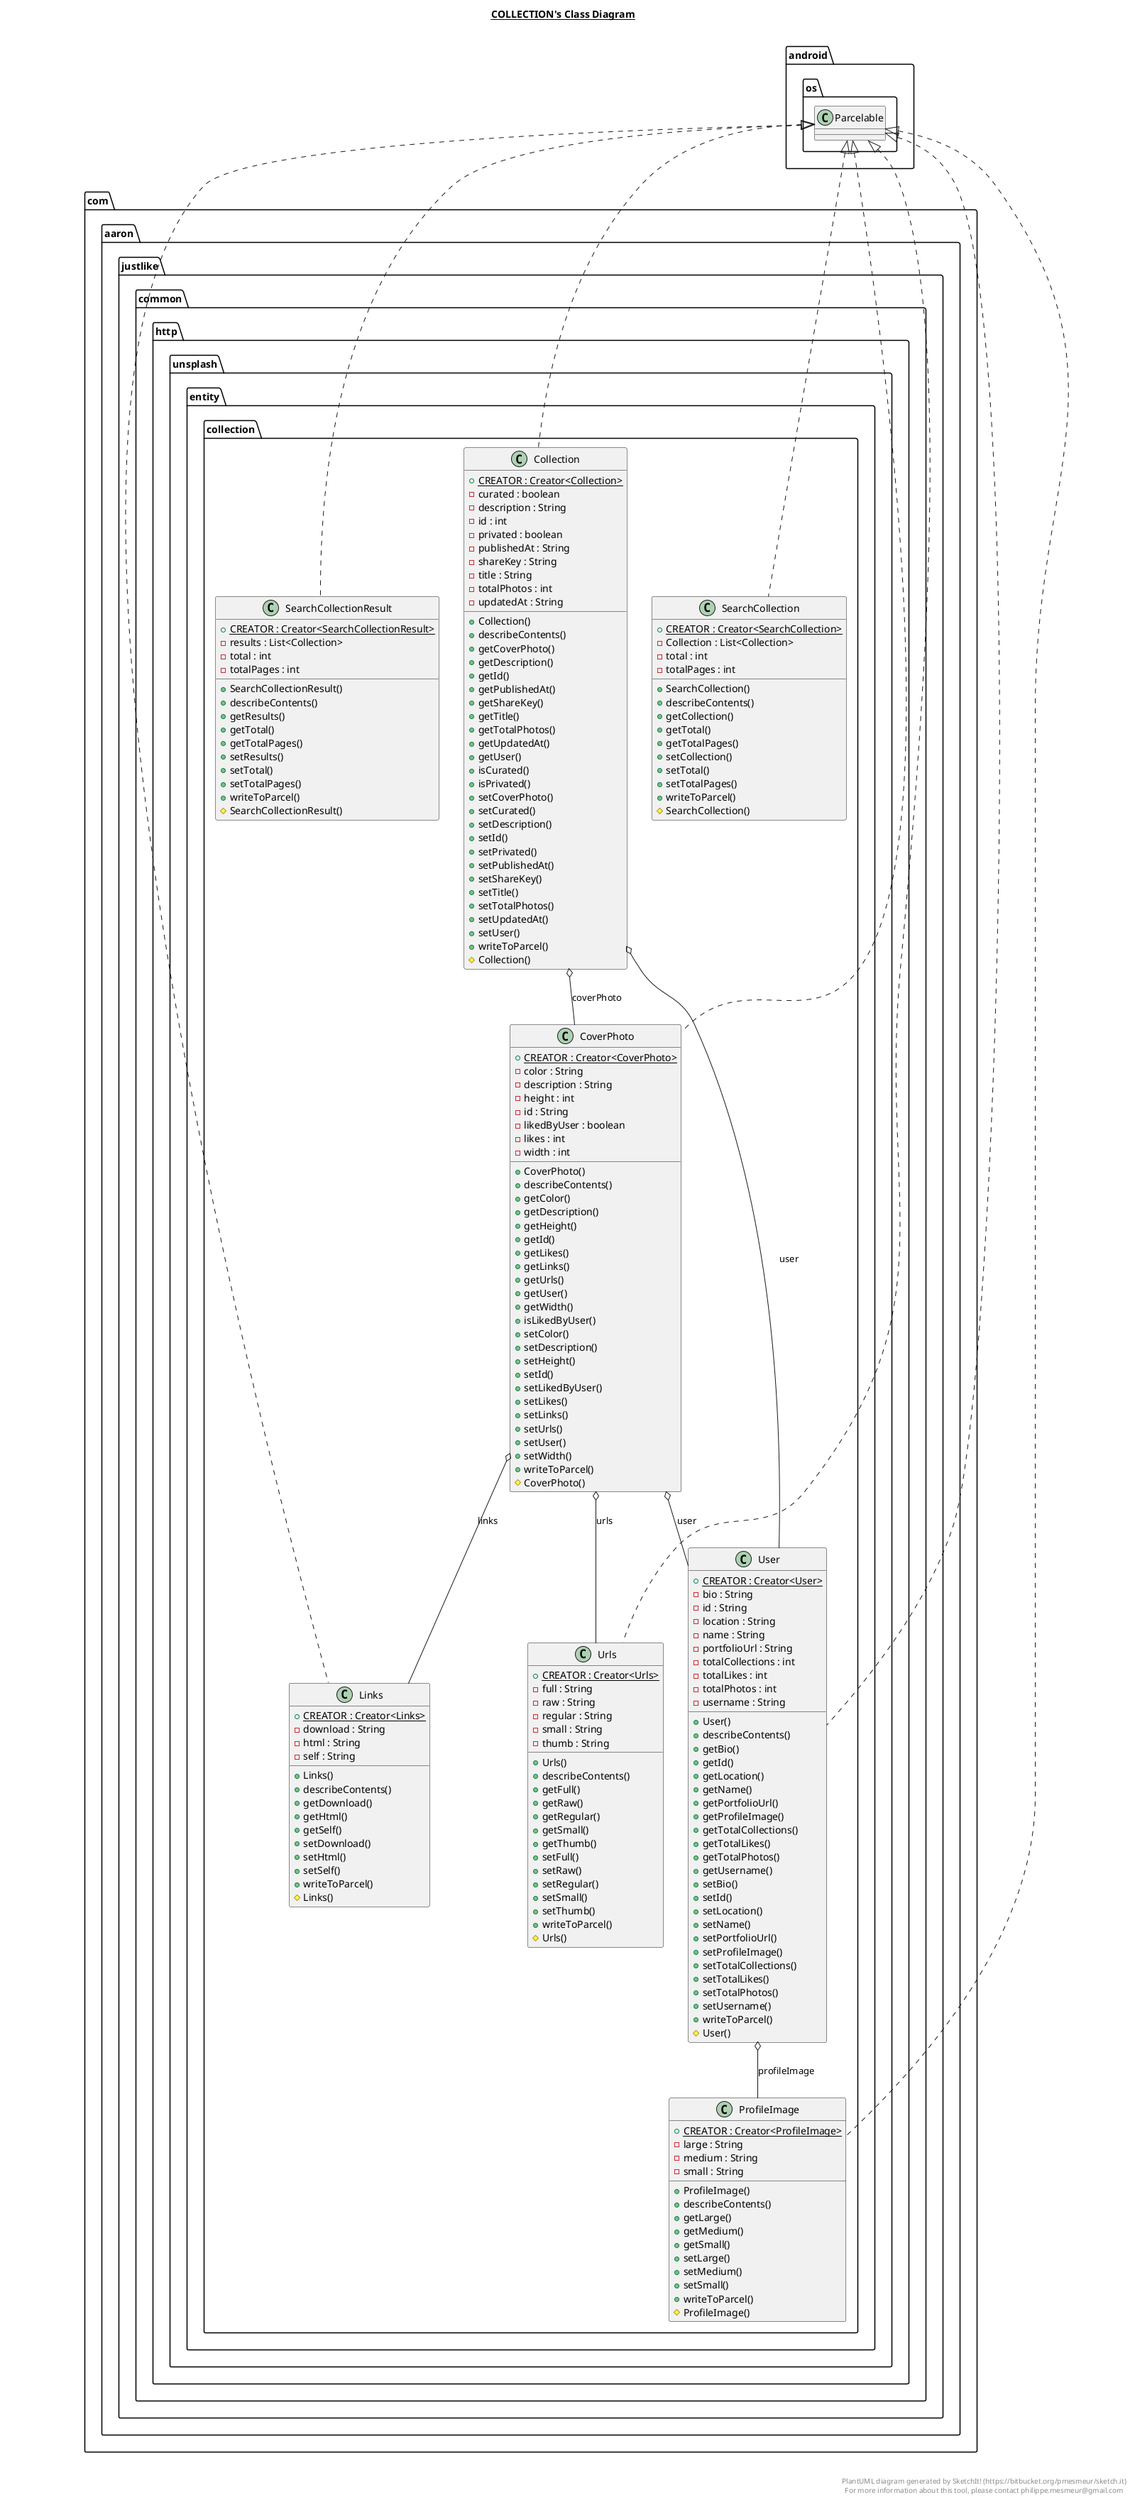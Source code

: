 @startuml

title __COLLECTION's Class Diagram__\n

  namespace com.aaron.justlike {
    namespace common {
      namespace http.unsplash {
        namespace entity.collection {
          class com.aaron.justlike.common.http.unsplash.entity.collection.Collection {
              {static} + CREATOR : Creator<Collection>
              - curated : boolean
              - description : String
              - id : int
              - privated : boolean
              - publishedAt : String
              - shareKey : String
              - title : String
              - totalPhotos : int
              - updatedAt : String
              + Collection()
              + describeContents()
              + getCoverPhoto()
              + getDescription()
              + getId()
              + getPublishedAt()
              + getShareKey()
              + getTitle()
              + getTotalPhotos()
              + getUpdatedAt()
              + getUser()
              + isCurated()
              + isPrivated()
              + setCoverPhoto()
              + setCurated()
              + setDescription()
              + setId()
              + setPrivated()
              + setPublishedAt()
              + setShareKey()
              + setTitle()
              + setTotalPhotos()
              + setUpdatedAt()
              + setUser()
              + writeToParcel()
              # Collection()
          }
        }
      }
    }
  }
  

  namespace com.aaron.justlike {
    namespace common {
      namespace http.unsplash {
        namespace entity.collection {
          class com.aaron.justlike.common.http.unsplash.entity.collection.CoverPhoto {
              {static} + CREATOR : Creator<CoverPhoto>
              - color : String
              - description : String
              - height : int
              - id : String
              - likedByUser : boolean
              - likes : int
              - width : int
              + CoverPhoto()
              + describeContents()
              + getColor()
              + getDescription()
              + getHeight()
              + getId()
              + getLikes()
              + getLinks()
              + getUrls()
              + getUser()
              + getWidth()
              + isLikedByUser()
              + setColor()
              + setDescription()
              + setHeight()
              + setId()
              + setLikedByUser()
              + setLikes()
              + setLinks()
              + setUrls()
              + setUser()
              + setWidth()
              + writeToParcel()
              # CoverPhoto()
          }
        }
      }
    }
  }
  

  namespace com.aaron.justlike {
    namespace common {
      namespace http.unsplash {
        namespace entity.collection {
          class com.aaron.justlike.common.http.unsplash.entity.collection.Links {
              {static} + CREATOR : Creator<Links>
              - download : String
              - html : String
              - self : String
              + Links()
              + describeContents()
              + getDownload()
              + getHtml()
              + getSelf()
              + setDownload()
              + setHtml()
              + setSelf()
              + writeToParcel()
              # Links()
          }
        }
      }
    }
  }
  

  namespace com.aaron.justlike {
    namespace common {
      namespace http.unsplash {
        namespace entity.collection {
          class com.aaron.justlike.common.http.unsplash.entity.collection.ProfileImage {
              {static} + CREATOR : Creator<ProfileImage>
              - large : String
              - medium : String
              - small : String
              + ProfileImage()
              + describeContents()
              + getLarge()
              + getMedium()
              + getSmall()
              + setLarge()
              + setMedium()
              + setSmall()
              + writeToParcel()
              # ProfileImage()
          }
        }
      }
    }
  }
  

  namespace com.aaron.justlike {
    namespace common {
      namespace http.unsplash {
        namespace entity.collection {
          class com.aaron.justlike.common.http.unsplash.entity.collection.SearchCollection {
              {static} + CREATOR : Creator<SearchCollection>
              - Collection : List<Collection>
              - total : int
              - totalPages : int
              + SearchCollection()
              + describeContents()
              + getCollection()
              + getTotal()
              + getTotalPages()
              + setCollection()
              + setTotal()
              + setTotalPages()
              + writeToParcel()
              # SearchCollection()
          }
        }
      }
    }
  }
  

  namespace com.aaron.justlike {
    namespace common {
      namespace http.unsplash {
        namespace entity.collection {
          class com.aaron.justlike.common.http.unsplash.entity.collection.SearchCollectionResult {
              {static} + CREATOR : Creator<SearchCollectionResult>
              - results : List<Collection>
              - total : int
              - totalPages : int
              + SearchCollectionResult()
              + describeContents()
              + getResults()
              + getTotal()
              + getTotalPages()
              + setResults()
              + setTotal()
              + setTotalPages()
              + writeToParcel()
              # SearchCollectionResult()
          }
        }
      }
    }
  }
  

  namespace com.aaron.justlike {
    namespace common {
      namespace http.unsplash {
        namespace entity.collection {
          class com.aaron.justlike.common.http.unsplash.entity.collection.Urls {
              {static} + CREATOR : Creator<Urls>
              - full : String
              - raw : String
              - regular : String
              - small : String
              - thumb : String
              + Urls()
              + describeContents()
              + getFull()
              + getRaw()
              + getRegular()
              + getSmall()
              + getThumb()
              + setFull()
              + setRaw()
              + setRegular()
              + setSmall()
              + setThumb()
              + writeToParcel()
              # Urls()
          }
        }
      }
    }
  }
  

  namespace com.aaron.justlike {
    namespace common {
      namespace http.unsplash {
        namespace entity.collection {
          class com.aaron.justlike.common.http.unsplash.entity.collection.User {
              {static} + CREATOR : Creator<User>
              - bio : String
              - id : String
              - location : String
              - name : String
              - portfolioUrl : String
              - totalCollections : int
              - totalLikes : int
              - totalPhotos : int
              - username : String
              + User()
              + describeContents()
              + getBio()
              + getId()
              + getLocation()
              + getName()
              + getPortfolioUrl()
              + getProfileImage()
              + getTotalCollections()
              + getTotalLikes()
              + getTotalPhotos()
              + getUsername()
              + setBio()
              + setId()
              + setLocation()
              + setName()
              + setPortfolioUrl()
              + setProfileImage()
              + setTotalCollections()
              + setTotalLikes()
              + setTotalPhotos()
              + setUsername()
              + writeToParcel()
              # User()
          }
        }
      }
    }
  }
  

  com.aaron.justlike.common.http.unsplash.entity.collection.Collection .up.|> android.os.Parcelable
  com.aaron.justlike.common.http.unsplash.entity.collection.Collection o-- com.aaron.justlike.common.http.unsplash.entity.collection.CoverPhoto : coverPhoto
  com.aaron.justlike.common.http.unsplash.entity.collection.Collection o-- com.aaron.justlike.common.http.unsplash.entity.collection.User : user
  com.aaron.justlike.common.http.unsplash.entity.collection.CoverPhoto .up.|> android.os.Parcelable
  com.aaron.justlike.common.http.unsplash.entity.collection.CoverPhoto o-- com.aaron.justlike.common.http.unsplash.entity.collection.Links : links
  com.aaron.justlike.common.http.unsplash.entity.collection.CoverPhoto o-- com.aaron.justlike.common.http.unsplash.entity.collection.Urls : urls
  com.aaron.justlike.common.http.unsplash.entity.collection.CoverPhoto o-- com.aaron.justlike.common.http.unsplash.entity.collection.User : user
  com.aaron.justlike.common.http.unsplash.entity.collection.Links .up.|> android.os.Parcelable
  com.aaron.justlike.common.http.unsplash.entity.collection.ProfileImage .up.|> android.os.Parcelable
  com.aaron.justlike.common.http.unsplash.entity.collection.SearchCollection .up.|> android.os.Parcelable
  com.aaron.justlike.common.http.unsplash.entity.collection.SearchCollectionResult .up.|> android.os.Parcelable
  com.aaron.justlike.common.http.unsplash.entity.collection.Urls .up.|> android.os.Parcelable
  com.aaron.justlike.common.http.unsplash.entity.collection.User .up.|> android.os.Parcelable
  com.aaron.justlike.common.http.unsplash.entity.collection.User o-- com.aaron.justlike.common.http.unsplash.entity.collection.ProfileImage : profileImage


right footer


PlantUML diagram generated by SketchIt! (https://bitbucket.org/pmesmeur/sketch.it)
For more information about this tool, please contact philippe.mesmeur@gmail.com
endfooter

@enduml
